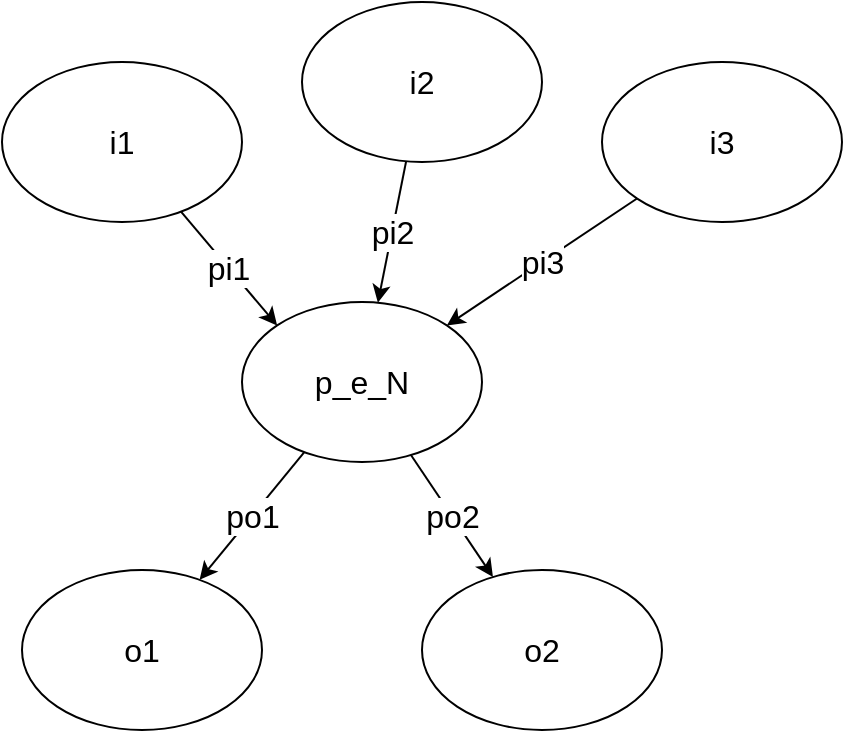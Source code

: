 <mxfile version="24.8.4">
  <diagram name="第 1 页" id="m8BHalyOimvm5vnhOM2n">
    <mxGraphModel dx="1434" dy="738" grid="1" gridSize="10" guides="1" tooltips="1" connect="1" arrows="1" fold="1" page="1" pageScale="1" pageWidth="1169" pageHeight="827" math="0" shadow="0">
      <root>
        <mxCell id="0" />
        <mxCell id="1" parent="0" />
        <mxCell id="3C009uK3lJkFP2N7-0TA-4" value="pi1" style="rounded=0;orthogonalLoop=1;jettySize=auto;html=1;entryX=0;entryY=0;entryDx=0;entryDy=0;fontSize=16;" edge="1" parent="1" source="3C009uK3lJkFP2N7-0TA-1" target="3C009uK3lJkFP2N7-0TA-3">
          <mxGeometry relative="1" as="geometry" />
        </mxCell>
        <mxCell id="3C009uK3lJkFP2N7-0TA-1" value="i1" style="ellipse;whiteSpace=wrap;html=1;fontSize=16;" vertex="1" parent="1">
          <mxGeometry x="240" y="120" width="120" height="80" as="geometry" />
        </mxCell>
        <mxCell id="3C009uK3lJkFP2N7-0TA-9" value="po1" style="rounded=0;orthogonalLoop=1;jettySize=auto;html=1;fontSize=16;" edge="1" parent="1" source="3C009uK3lJkFP2N7-0TA-3" target="3C009uK3lJkFP2N7-0TA-7">
          <mxGeometry relative="1" as="geometry" />
        </mxCell>
        <mxCell id="3C009uK3lJkFP2N7-0TA-10" value="po2" style="rounded=0;orthogonalLoop=1;jettySize=auto;html=1;fontSize=16;" edge="1" parent="1" source="3C009uK3lJkFP2N7-0TA-3" target="3C009uK3lJkFP2N7-0TA-8">
          <mxGeometry relative="1" as="geometry" />
        </mxCell>
        <mxCell id="3C009uK3lJkFP2N7-0TA-3" value="p_e_N" style="ellipse;whiteSpace=wrap;html=1;fontSize=16;" vertex="1" parent="1">
          <mxGeometry x="360" y="240" width="120" height="80" as="geometry" />
        </mxCell>
        <mxCell id="3C009uK3lJkFP2N7-0TA-6" value="pi3" style="rounded=0;orthogonalLoop=1;jettySize=auto;html=1;entryX=1;entryY=0;entryDx=0;entryDy=0;fontSize=16;" edge="1" parent="1" source="3C009uK3lJkFP2N7-0TA-5" target="3C009uK3lJkFP2N7-0TA-3">
          <mxGeometry relative="1" as="geometry" />
        </mxCell>
        <mxCell id="3C009uK3lJkFP2N7-0TA-5" value="i3" style="ellipse;whiteSpace=wrap;html=1;fontSize=16;" vertex="1" parent="1">
          <mxGeometry x="540" y="120" width="120" height="80" as="geometry" />
        </mxCell>
        <mxCell id="3C009uK3lJkFP2N7-0TA-7" value="o1" style="ellipse;whiteSpace=wrap;html=1;fontSize=16;" vertex="1" parent="1">
          <mxGeometry x="250" y="374" width="120" height="80" as="geometry" />
        </mxCell>
        <mxCell id="3C009uK3lJkFP2N7-0TA-8" value="o2" style="ellipse;whiteSpace=wrap;html=1;fontSize=16;" vertex="1" parent="1">
          <mxGeometry x="450" y="374" width="120" height="80" as="geometry" />
        </mxCell>
        <mxCell id="3C009uK3lJkFP2N7-0TA-14" value="pi2" style="rounded=0;orthogonalLoop=1;jettySize=auto;html=1;fontSize=16;" edge="1" parent="1" source="3C009uK3lJkFP2N7-0TA-13" target="3C009uK3lJkFP2N7-0TA-3">
          <mxGeometry x="-0.008" relative="1" as="geometry">
            <mxPoint as="offset" />
          </mxGeometry>
        </mxCell>
        <mxCell id="3C009uK3lJkFP2N7-0TA-13" value="i2" style="ellipse;whiteSpace=wrap;html=1;fontSize=16;" vertex="1" parent="1">
          <mxGeometry x="390" y="90" width="120" height="80" as="geometry" />
        </mxCell>
      </root>
    </mxGraphModel>
  </diagram>
</mxfile>
